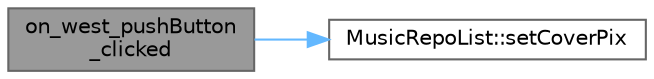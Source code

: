 digraph "on_west_pushButton_clicked"
{
 // LATEX_PDF_SIZE
  bgcolor="transparent";
  edge [fontname=Helvetica,fontsize=10,labelfontname=Helvetica,labelfontsize=10];
  node [fontname=Helvetica,fontsize=10,shape=box,height=0.2,width=0.4];
  rankdir="LR";
  Node1 [id="Node000001",label="on_west_pushButton\l_clicked",height=0.2,width=0.4,color="gray40", fillcolor="grey60", style="filled", fontcolor="black",tooltip="欧美按钮点击槽函数"];
  Node1 -> Node2 [id="edge1_Node000001_Node000002",color="steelblue1",style="solid",tooltip=" "];
  Node2 [id="Node000002",label="MusicRepoList::setCoverPix",height=0.2,width=0.4,color="grey40", fillcolor="white", style="filled",URL="$class_music_repo_list.html#a577e699921fb58de1d51f2352a6088e1",tooltip="设置封面图片"];
}
